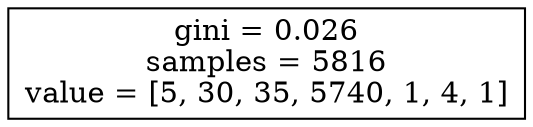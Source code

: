 digraph Tree {
node [shape=box] ;
0 [label="gini = 0.026\nsamples = 5816\nvalue = [5, 30, 35, 5740, 1, 4, 1]"] ;
}